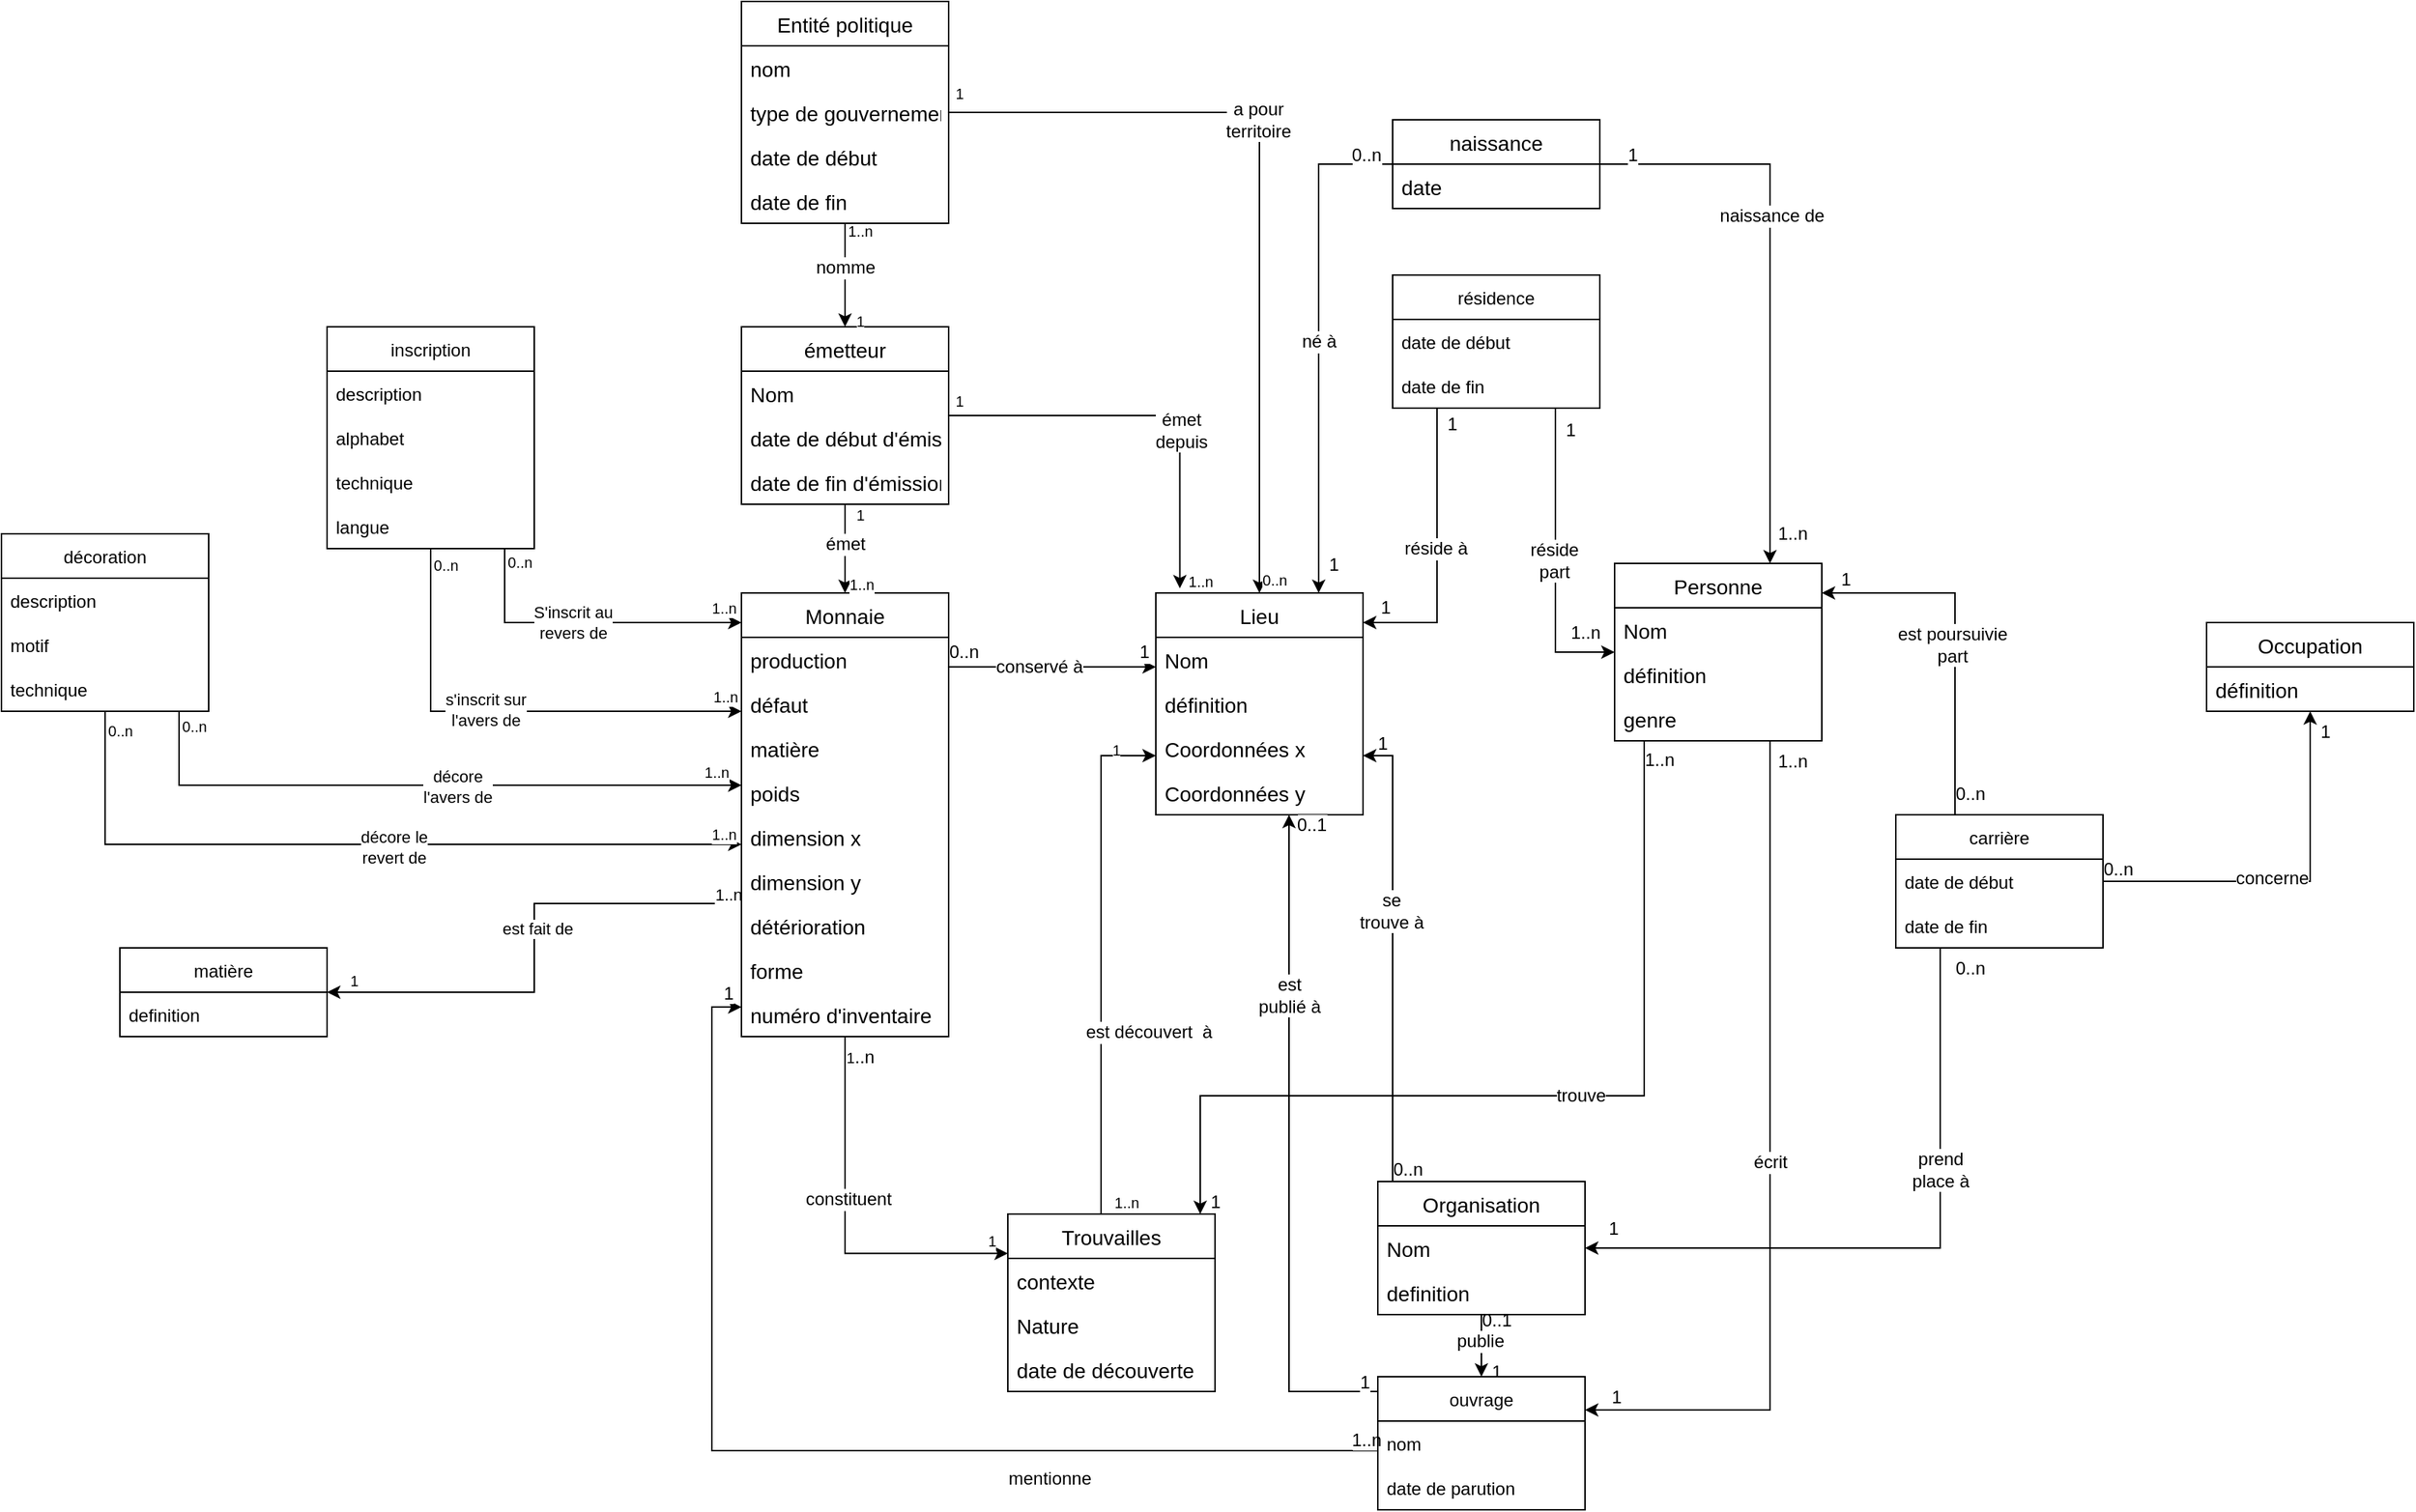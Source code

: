 <mxfile version="20.5.1" type="github">
  <diagram id="CjiaHMaBVddssaq4kyfS" name="Page-1">
    <mxGraphModel dx="2071" dy="664" grid="1" gridSize="10" guides="1" tooltips="1" connect="1" arrows="1" fold="1" page="1" pageScale="1" pageWidth="850" pageHeight="1100" math="0" shadow="0">
      <root>
        <mxCell id="0" />
        <mxCell id="1" parent="0" />
        <mxCell id="xf_oXh0y7SjaSMI43Iii-91" style="edgeStyle=orthogonalEdgeStyle;rounded=0;orthogonalLoop=1;jettySize=auto;html=1;fontSize=10;" parent="1" source="xf_oXh0y7SjaSMI43Iii-6" target="xf_oXh0y7SjaSMI43Iii-10" edge="1">
          <mxGeometry relative="1" as="geometry">
            <Array as="points">
              <mxPoint x="-67" y="550" />
            </Array>
          </mxGeometry>
        </mxCell>
        <mxCell id="xf_oXh0y7SjaSMI43Iii-92" value="1" style="edgeLabel;html=1;align=center;verticalAlign=bottom;resizable=0;points=[];fontSize=10;" parent="xf_oXh0y7SjaSMI43Iii-91" vertex="1" connectable="0">
          <mxGeometry x="0.722" y="-2" relative="1" as="geometry">
            <mxPoint x="8" y="-7" as="offset" />
          </mxGeometry>
        </mxCell>
        <mxCell id="xf_oXh0y7SjaSMI43Iii-93" value="1..n" style="edgeLabel;html=1;align=center;verticalAlign=bottom;resizable=0;points=[];fontSize=10;" parent="xf_oXh0y7SjaSMI43Iii-91" vertex="1" connectable="0">
          <mxGeometry x="-0.785" relative="1" as="geometry">
            <mxPoint x="17" y="38" as="offset" />
          </mxGeometry>
        </mxCell>
        <mxCell id="xf_oXh0y7SjaSMI43Iii-94" value="&lt;font style=&quot;font-size: 12px;&quot;&gt;est découvert&amp;nbsp; à&lt;br&gt;&lt;/font&gt;" style="edgeLabel;html=1;align=center;verticalAlign=middle;resizable=0;points=[];fontSize=10;" parent="xf_oXh0y7SjaSMI43Iii-91" vertex="1" connectable="0">
          <mxGeometry x="-0.291" relative="1" as="geometry">
            <mxPoint x="32" as="offset" />
          </mxGeometry>
        </mxCell>
        <mxCell id="xf_oXh0y7SjaSMI43Iii-6" value="Trouvailles" style="swimlane;fontStyle=0;childLayout=stackLayout;horizontal=1;startSize=30;horizontalStack=0;resizeParent=1;resizeParentMax=0;resizeLast=0;collapsible=1;marginBottom=0;fontSize=14;" parent="1" vertex="1">
          <mxGeometry x="-130" y="860" width="140" height="120" as="geometry">
            <mxRectangle x="200" y="520" width="110" height="30" as="alternateBounds" />
          </mxGeometry>
        </mxCell>
        <mxCell id="xf_oXh0y7SjaSMI43Iii-7" value="contexte" style="text;strokeColor=none;fillColor=none;align=left;verticalAlign=middle;spacingLeft=4;spacingRight=4;overflow=hidden;points=[[0,0.5],[1,0.5]];portConstraint=eastwest;rotatable=0;fontSize=14;" parent="xf_oXh0y7SjaSMI43Iii-6" vertex="1">
          <mxGeometry y="30" width="140" height="30" as="geometry" />
        </mxCell>
        <mxCell id="xf_oXh0y7SjaSMI43Iii-8" value="Nature" style="text;strokeColor=none;fillColor=none;align=left;verticalAlign=middle;spacingLeft=4;spacingRight=4;overflow=hidden;points=[[0,0.5],[1,0.5]];portConstraint=eastwest;rotatable=0;fontSize=14;" parent="xf_oXh0y7SjaSMI43Iii-6" vertex="1">
          <mxGeometry y="60" width="140" height="30" as="geometry" />
        </mxCell>
        <mxCell id="xf_oXh0y7SjaSMI43Iii-178" value="date de découverte" style="text;strokeColor=none;fillColor=none;align=left;verticalAlign=middle;spacingLeft=4;spacingRight=4;overflow=hidden;points=[[0,0.5],[1,0.5]];portConstraint=eastwest;rotatable=0;fontSize=14;" parent="xf_oXh0y7SjaSMI43Iii-6" vertex="1">
          <mxGeometry y="90" width="140" height="30" as="geometry" />
        </mxCell>
        <mxCell id="xf_oXh0y7SjaSMI43Iii-10" value="Lieu" style="swimlane;fontStyle=0;childLayout=stackLayout;horizontal=1;startSize=30;horizontalStack=0;resizeParent=1;resizeParentMax=0;resizeLast=0;collapsible=1;marginBottom=0;fontSize=14;" parent="1" vertex="1">
          <mxGeometry x="-30" y="440" width="140" height="150" as="geometry" />
        </mxCell>
        <mxCell id="xf_oXh0y7SjaSMI43Iii-11" value="Nom" style="text;strokeColor=none;fillColor=none;align=left;verticalAlign=middle;spacingLeft=4;spacingRight=4;overflow=hidden;points=[[0,0.5],[1,0.5]];portConstraint=eastwest;rotatable=0;fontSize=14;" parent="xf_oXh0y7SjaSMI43Iii-10" vertex="1">
          <mxGeometry y="30" width="140" height="30" as="geometry" />
        </mxCell>
        <mxCell id="xf_oXh0y7SjaSMI43Iii-12" value="définition" style="text;strokeColor=none;fillColor=none;align=left;verticalAlign=middle;spacingLeft=4;spacingRight=4;overflow=hidden;points=[[0,0.5],[1,0.5]];portConstraint=eastwest;rotatable=0;fontSize=14;" parent="xf_oXh0y7SjaSMI43Iii-10" vertex="1">
          <mxGeometry y="60" width="140" height="30" as="geometry" />
        </mxCell>
        <mxCell id="xf_oXh0y7SjaSMI43Iii-13" value="Coordonnées x" style="text;strokeColor=none;fillColor=none;align=left;verticalAlign=middle;spacingLeft=4;spacingRight=4;overflow=hidden;points=[[0,0.5],[1,0.5]];portConstraint=eastwest;rotatable=0;fontSize=14;" parent="xf_oXh0y7SjaSMI43Iii-10" vertex="1">
          <mxGeometry y="90" width="140" height="30" as="geometry" />
        </mxCell>
        <mxCell id="xf_oXh0y7SjaSMI43Iii-196" value="Coordonnées y" style="text;strokeColor=none;fillColor=none;align=left;verticalAlign=middle;spacingLeft=4;spacingRight=4;overflow=hidden;points=[[0,0.5],[1,0.5]];portConstraint=eastwest;rotatable=0;fontSize=14;" parent="xf_oXh0y7SjaSMI43Iii-10" vertex="1">
          <mxGeometry y="120" width="140" height="30" as="geometry" />
        </mxCell>
        <mxCell id="xf_oXh0y7SjaSMI43Iii-118" style="edgeStyle=orthogonalEdgeStyle;rounded=0;orthogonalLoop=1;jettySize=auto;html=1;fontSize=10;" parent="1" source="xf_oXh0y7SjaSMI43Iii-15" target="xf_oXh0y7SjaSMI43Iii-6" edge="1">
          <mxGeometry relative="1" as="geometry">
            <Array as="points">
              <mxPoint x="300" y="780" />
              <mxPoint y="780" />
            </Array>
          </mxGeometry>
        </mxCell>
        <mxCell id="xf_oXh0y7SjaSMI43Iii-161" value="trouve" style="edgeLabel;html=1;align=center;verticalAlign=middle;resizable=0;points=[];fontSize=12;" parent="xf_oXh0y7SjaSMI43Iii-118" vertex="1" connectable="0">
          <mxGeometry x="-0.109" y="2" relative="1" as="geometry">
            <mxPoint x="-7" y="-2" as="offset" />
          </mxGeometry>
        </mxCell>
        <mxCell id="xf_oXh0y7SjaSMI43Iii-174" value="1..n" style="edgeLabel;html=1;align=center;verticalAlign=middle;resizable=0;points=[];fontSize=12;" parent="xf_oXh0y7SjaSMI43Iii-118" vertex="1" connectable="0">
          <mxGeometry x="-0.958" relative="1" as="geometry">
            <mxPoint x="10" as="offset" />
          </mxGeometry>
        </mxCell>
        <mxCell id="xf_oXh0y7SjaSMI43Iii-175" value="1" style="edgeLabel;html=1;align=center;verticalAlign=bottom;resizable=0;points=[];fontSize=12;" parent="xf_oXh0y7SjaSMI43Iii-118" vertex="1" connectable="0">
          <mxGeometry x="0.95" y="1" relative="1" as="geometry">
            <mxPoint x="9" y="16" as="offset" />
          </mxGeometry>
        </mxCell>
        <mxCell id="xf_oXh0y7SjaSMI43Iii-145" style="edgeStyle=orthogonalEdgeStyle;rounded=0;orthogonalLoop=1;jettySize=auto;html=1;entryX=1;entryY=0.25;entryDx=0;entryDy=0;fontSize=12;exitX=0.75;exitY=1;exitDx=0;exitDy=0;" parent="1" source="xf_oXh0y7SjaSMI43Iii-15" target="xf_oXh0y7SjaSMI43Iii-140" edge="1">
          <mxGeometry relative="1" as="geometry">
            <mxPoint x="310" y="560" as="sourcePoint" />
          </mxGeometry>
        </mxCell>
        <mxCell id="xf_oXh0y7SjaSMI43Iii-148" value="écrit" style="edgeLabel;html=1;align=center;verticalAlign=middle;resizable=0;points=[];fontSize=12;" parent="xf_oXh0y7SjaSMI43Iii-145" vertex="1" connectable="0">
          <mxGeometry x="-0.013" relative="1" as="geometry">
            <mxPoint as="offset" />
          </mxGeometry>
        </mxCell>
        <mxCell id="xf_oXh0y7SjaSMI43Iii-176" value="1..n" style="edgeLabel;html=1;align=center;verticalAlign=middle;resizable=0;points=[];fontSize=12;" parent="xf_oXh0y7SjaSMI43Iii-145" vertex="1" connectable="0">
          <mxGeometry x="-0.952" y="2" relative="1" as="geometry">
            <mxPoint x="13" as="offset" />
          </mxGeometry>
        </mxCell>
        <mxCell id="xf_oXh0y7SjaSMI43Iii-177" value="1" style="edgeLabel;html=1;align=center;verticalAlign=bottom;resizable=0;points=[];fontSize=12;" parent="xf_oXh0y7SjaSMI43Iii-145" vertex="1" connectable="0">
          <mxGeometry x="0.93" relative="1" as="geometry">
            <mxPoint x="1" as="offset" />
          </mxGeometry>
        </mxCell>
        <mxCell id="xf_oXh0y7SjaSMI43Iii-15" value="Personne" style="swimlane;fontStyle=0;childLayout=stackLayout;horizontal=1;startSize=30;horizontalStack=0;resizeParent=1;resizeParentMax=0;resizeLast=0;collapsible=1;marginBottom=0;fontSize=14;" parent="1" vertex="1">
          <mxGeometry x="280" y="420" width="140" height="120" as="geometry">
            <mxRectangle x="630" y="220" width="100" height="30" as="alternateBounds" />
          </mxGeometry>
        </mxCell>
        <mxCell id="xf_oXh0y7SjaSMI43Iii-16" value="Nom" style="text;strokeColor=none;fillColor=none;align=left;verticalAlign=middle;spacingLeft=4;spacingRight=4;overflow=hidden;points=[[0,0.5],[1,0.5]];portConstraint=eastwest;rotatable=0;fontSize=14;" parent="xf_oXh0y7SjaSMI43Iii-15" vertex="1">
          <mxGeometry y="30" width="140" height="30" as="geometry" />
        </mxCell>
        <mxCell id="xf_oXh0y7SjaSMI43Iii-47" value="définition" style="text;strokeColor=none;fillColor=none;align=left;verticalAlign=middle;spacingLeft=4;spacingRight=4;overflow=hidden;points=[[0,0.5],[1,0.5]];portConstraint=eastwest;rotatable=0;fontSize=14;" parent="xf_oXh0y7SjaSMI43Iii-15" vertex="1">
          <mxGeometry y="60" width="140" height="30" as="geometry" />
        </mxCell>
        <mxCell id="xf_oXh0y7SjaSMI43Iii-46" value="genre" style="text;strokeColor=none;fillColor=none;align=left;verticalAlign=middle;spacingLeft=4;spacingRight=4;overflow=hidden;points=[[0,0.5],[1,0.5]];portConstraint=eastwest;rotatable=0;fontSize=14;" parent="xf_oXh0y7SjaSMI43Iii-15" vertex="1">
          <mxGeometry y="90" width="140" height="30" as="geometry" />
        </mxCell>
        <mxCell id="xf_oXh0y7SjaSMI43Iii-19" value="Occupation" style="swimlane;fontStyle=0;childLayout=stackLayout;horizontal=1;startSize=30;horizontalStack=0;resizeParent=1;resizeParentMax=0;resizeLast=0;collapsible=1;marginBottom=0;fontSize=14;" parent="1" vertex="1">
          <mxGeometry x="680" y="460" width="140" height="60" as="geometry" />
        </mxCell>
        <mxCell id="xf_oXh0y7SjaSMI43Iii-21" value="définition" style="text;strokeColor=none;fillColor=none;align=left;verticalAlign=middle;spacingLeft=4;spacingRight=4;overflow=hidden;points=[[0,0.5],[1,0.5]];portConstraint=eastwest;rotatable=0;fontSize=14;" parent="xf_oXh0y7SjaSMI43Iii-19" vertex="1">
          <mxGeometry y="30" width="140" height="30" as="geometry" />
        </mxCell>
        <mxCell id="xf_oXh0y7SjaSMI43Iii-102" style="edgeStyle=orthogonalEdgeStyle;rounded=0;orthogonalLoop=1;jettySize=auto;html=1;fontSize=12;exitX=0.5;exitY=1;exitDx=0;exitDy=0;entryX=0;entryY=0.222;entryDx=0;entryDy=0;entryPerimeter=0;" parent="1" source="xf_oXh0y7SjaSMI43Iii-24" target="xf_oXh0y7SjaSMI43Iii-6" edge="1">
          <mxGeometry relative="1" as="geometry">
            <mxPoint x="-160" y="780" as="targetPoint" />
            <Array as="points">
              <mxPoint x="-240" y="887" />
            </Array>
          </mxGeometry>
        </mxCell>
        <mxCell id="xf_oXh0y7SjaSMI43Iii-104" value="constituent" style="edgeLabel;html=1;align=center;verticalAlign=middle;resizable=0;points=[];fontSize=12;" parent="xf_oXh0y7SjaSMI43Iii-102" vertex="1" connectable="0">
          <mxGeometry x="-0.128" y="2" relative="1" as="geometry">
            <mxPoint y="-2" as="offset" />
          </mxGeometry>
        </mxCell>
        <mxCell id="xf_oXh0y7SjaSMI43Iii-105" value="&lt;font style=&quot;font-size: 10px;&quot;&gt;1&lt;/font&gt;..n" style="edgeLabel;html=1;align=center;verticalAlign=bottom;resizable=0;points=[];fontSize=12;" parent="xf_oXh0y7SjaSMI43Iii-102" vertex="1" connectable="0">
          <mxGeometry x="-0.923" relative="1" as="geometry">
            <mxPoint x="10" y="12" as="offset" />
          </mxGeometry>
        </mxCell>
        <mxCell id="xf_oXh0y7SjaSMI43Iii-106" value="1" style="edgeLabel;html=1;align=center;verticalAlign=bottom;resizable=0;points=[];fontSize=10;" parent="xf_oXh0y7SjaSMI43Iii-102" vertex="1" connectable="0">
          <mxGeometry x="0.933" y="-1" relative="1" as="geometry">
            <mxPoint x="-3" y="-1" as="offset" />
          </mxGeometry>
        </mxCell>
        <mxCell id="xf_oXh0y7SjaSMI43Iii-209" style="edgeStyle=orthogonalEdgeStyle;rounded=0;orthogonalLoop=1;jettySize=auto;html=1;fontSize=12;" parent="1" source="xf_oXh0y7SjaSMI43Iii-24" target="xf_oXh0y7SjaSMI43Iii-10" edge="1">
          <mxGeometry relative="1" as="geometry">
            <Array as="points">
              <mxPoint x="-80" y="490" />
              <mxPoint x="-80" y="490" />
            </Array>
          </mxGeometry>
        </mxCell>
        <mxCell id="xf_oXh0y7SjaSMI43Iii-210" value="conservé à" style="edgeLabel;html=1;align=center;verticalAlign=middle;resizable=0;points=[];fontSize=12;" parent="xf_oXh0y7SjaSMI43Iii-209" vertex="1" connectable="0">
          <mxGeometry x="-0.132" relative="1" as="geometry">
            <mxPoint as="offset" />
          </mxGeometry>
        </mxCell>
        <mxCell id="xf_oXh0y7SjaSMI43Iii-211" value="1" style="edgeLabel;html=1;align=center;verticalAlign=middle;resizable=0;points=[];fontSize=12;" parent="xf_oXh0y7SjaSMI43Iii-209" vertex="1" connectable="0">
          <mxGeometry x="0.875" y="-1" relative="1" as="geometry">
            <mxPoint y="-11" as="offset" />
          </mxGeometry>
        </mxCell>
        <mxCell id="xf_oXh0y7SjaSMI43Iii-212" value="0..n" style="edgeLabel;html=1;align=center;verticalAlign=middle;resizable=0;points=[];fontSize=12;" parent="xf_oXh0y7SjaSMI43Iii-209" vertex="1" connectable="0">
          <mxGeometry x="-0.867" relative="1" as="geometry">
            <mxPoint y="-10" as="offset" />
          </mxGeometry>
        </mxCell>
        <mxCell id="Y3tN7qE7F898n1K75LGT-27" style="edgeStyle=orthogonalEdgeStyle;rounded=0;orthogonalLoop=1;jettySize=auto;html=1;" parent="1" source="xf_oXh0y7SjaSMI43Iii-24" target="Y3tN7qE7F898n1K75LGT-19" edge="1">
          <mxGeometry relative="1" as="geometry">
            <Array as="points">
              <mxPoint x="-450" y="650" />
              <mxPoint x="-450" y="710" />
            </Array>
          </mxGeometry>
        </mxCell>
        <mxCell id="Y3tN7qE7F898n1K75LGT-28" value="est fait de" style="edgeLabel;html=1;align=center;verticalAlign=middle;resizable=0;points=[];" parent="Y3tN7qE7F898n1K75LGT-27" vertex="1" connectable="0">
          <mxGeometry x="-0.076" y="2" relative="1" as="geometry">
            <mxPoint as="offset" />
          </mxGeometry>
        </mxCell>
        <mxCell id="Y3tN7qE7F898n1K75LGT-29" value="1..n" style="edgeLabel;html=1;align=center;verticalAlign=bottom;resizable=0;points=[];" parent="Y3tN7qE7F898n1K75LGT-27" vertex="1" connectable="0">
          <mxGeometry x="-0.944" y="2" relative="1" as="geometry">
            <mxPoint as="offset" />
          </mxGeometry>
        </mxCell>
        <mxCell id="Y3tN7qE7F898n1K75LGT-30" value="1" style="edgeLabel;html=1;align=center;verticalAlign=bottom;resizable=0;points=[];fontSize=10;" parent="Y3tN7qE7F898n1K75LGT-27" vertex="1" connectable="0">
          <mxGeometry x="0.894" relative="1" as="geometry">
            <mxPoint as="offset" />
          </mxGeometry>
        </mxCell>
        <mxCell id="xf_oXh0y7SjaSMI43Iii-24" value="Monnaie" style="swimlane;fontStyle=0;childLayout=stackLayout;horizontal=1;startSize=30;horizontalStack=0;resizeParent=1;resizeParentMax=0;resizeLast=0;collapsible=1;marginBottom=0;fontSize=14;" parent="1" vertex="1">
          <mxGeometry x="-310" y="440" width="140" height="300" as="geometry">
            <mxRectangle x="40" y="240" width="100" height="30" as="alternateBounds" />
          </mxGeometry>
        </mxCell>
        <mxCell id="xf_oXh0y7SjaSMI43Iii-40" value="production" style="text;strokeColor=none;fillColor=none;align=left;verticalAlign=middle;spacingLeft=4;spacingRight=4;overflow=hidden;points=[[0,0.5],[1,0.5]];portConstraint=eastwest;rotatable=0;fontSize=14;" parent="xf_oXh0y7SjaSMI43Iii-24" vertex="1">
          <mxGeometry y="30" width="140" height="30" as="geometry" />
        </mxCell>
        <mxCell id="xf_oXh0y7SjaSMI43Iii-41" value="défaut" style="text;strokeColor=none;fillColor=none;align=left;verticalAlign=middle;spacingLeft=4;spacingRight=4;overflow=hidden;points=[[0,0.5],[1,0.5]];portConstraint=eastwest;rotatable=0;fontSize=14;" parent="xf_oXh0y7SjaSMI43Iii-24" vertex="1">
          <mxGeometry y="60" width="140" height="30" as="geometry" />
        </mxCell>
        <mxCell id="xf_oXh0y7SjaSMI43Iii-227" value="matière" style="text;strokeColor=none;fillColor=none;align=left;verticalAlign=middle;spacingLeft=4;spacingRight=4;overflow=hidden;points=[[0,0.5],[1,0.5]];portConstraint=eastwest;rotatable=0;fontSize=14;" parent="xf_oXh0y7SjaSMI43Iii-24" vertex="1">
          <mxGeometry y="90" width="140" height="30" as="geometry" />
        </mxCell>
        <mxCell id="xf_oXh0y7SjaSMI43Iii-228" value="poids" style="text;strokeColor=none;fillColor=none;align=left;verticalAlign=middle;spacingLeft=4;spacingRight=4;overflow=hidden;points=[[0,0.5],[1,0.5]];portConstraint=eastwest;rotatable=0;fontSize=14;" parent="xf_oXh0y7SjaSMI43Iii-24" vertex="1">
          <mxGeometry y="120" width="140" height="30" as="geometry" />
        </mxCell>
        <mxCell id="xf_oXh0y7SjaSMI43Iii-229" value="dimension x" style="text;strokeColor=none;fillColor=none;align=left;verticalAlign=middle;spacingLeft=4;spacingRight=4;overflow=hidden;points=[[0,0.5],[1,0.5]];portConstraint=eastwest;rotatable=0;fontSize=14;" parent="xf_oXh0y7SjaSMI43Iii-24" vertex="1">
          <mxGeometry y="150" width="140" height="30" as="geometry" />
        </mxCell>
        <mxCell id="xf_oXh0y7SjaSMI43Iii-230" value="dimension y" style="text;strokeColor=none;fillColor=none;align=left;verticalAlign=middle;spacingLeft=4;spacingRight=4;overflow=hidden;points=[[0,0.5],[1,0.5]];portConstraint=eastwest;rotatable=0;fontSize=14;" parent="xf_oXh0y7SjaSMI43Iii-24" vertex="1">
          <mxGeometry y="180" width="140" height="30" as="geometry" />
        </mxCell>
        <mxCell id="xf_oXh0y7SjaSMI43Iii-231" value="détérioration" style="text;strokeColor=none;fillColor=none;align=left;verticalAlign=middle;spacingLeft=4;spacingRight=4;overflow=hidden;points=[[0,0.5],[1,0.5]];portConstraint=eastwest;rotatable=0;fontSize=14;" parent="xf_oXh0y7SjaSMI43Iii-24" vertex="1">
          <mxGeometry y="210" width="140" height="30" as="geometry" />
        </mxCell>
        <mxCell id="xf_oXh0y7SjaSMI43Iii-232" value="forme" style="text;strokeColor=none;fillColor=none;align=left;verticalAlign=middle;spacingLeft=4;spacingRight=4;overflow=hidden;points=[[0,0.5],[1,0.5]];portConstraint=eastwest;rotatable=0;fontSize=14;" parent="xf_oXh0y7SjaSMI43Iii-24" vertex="1">
          <mxGeometry y="240" width="140" height="30" as="geometry" />
        </mxCell>
        <mxCell id="Y3tN7qE7F898n1K75LGT-18" value="numéro d&#39;inventaire" style="text;strokeColor=none;fillColor=none;align=left;verticalAlign=middle;spacingLeft=4;spacingRight=4;overflow=hidden;points=[[0,0.5],[1,0.5]];portConstraint=eastwest;rotatable=0;fontSize=14;" parent="xf_oXh0y7SjaSMI43Iii-24" vertex="1">
          <mxGeometry y="270" width="140" height="30" as="geometry" />
        </mxCell>
        <mxCell id="xf_oXh0y7SjaSMI43Iii-60" style="edgeStyle=orthogonalEdgeStyle;rounded=0;orthogonalLoop=1;jettySize=auto;html=1;entryX=0.5;entryY=0;entryDx=0;entryDy=0;fontSize=10;" parent="1" source="xf_oXh0y7SjaSMI43Iii-42" target="xf_oXh0y7SjaSMI43Iii-24" edge="1">
          <mxGeometry relative="1" as="geometry" />
        </mxCell>
        <mxCell id="xf_oXh0y7SjaSMI43Iii-61" value="1" style="edgeLabel;html=1;align=center;verticalAlign=middle;resizable=0;points=[];fontSize=10;labelBackgroundColor=none;" parent="xf_oXh0y7SjaSMI43Iii-60" vertex="1" connectable="0">
          <mxGeometry x="-0.893" relative="1" as="geometry">
            <mxPoint x="10" y="4" as="offset" />
          </mxGeometry>
        </mxCell>
        <mxCell id="xf_oXh0y7SjaSMI43Iii-62" value="1..n" style="edgeLabel;html=1;align=center;verticalAlign=middle;resizable=0;points=[];fontSize=10;labelBackgroundColor=default;" parent="xf_oXh0y7SjaSMI43Iii-60" vertex="1" connectable="0">
          <mxGeometry x="0.883" relative="1" as="geometry">
            <mxPoint x="11" y="-3" as="offset" />
          </mxGeometry>
        </mxCell>
        <mxCell id="xf_oXh0y7SjaSMI43Iii-63" value="émet" style="edgeLabel;html=1;align=center;verticalAlign=middle;resizable=0;points=[];fontSize=12;" parent="xf_oXh0y7SjaSMI43Iii-60" vertex="1" connectable="0">
          <mxGeometry x="-0.114" relative="1" as="geometry">
            <mxPoint as="offset" />
          </mxGeometry>
        </mxCell>
        <mxCell id="xf_oXh0y7SjaSMI43Iii-78" style="edgeStyle=orthogonalEdgeStyle;rounded=0;orthogonalLoop=1;jettySize=auto;html=1;fontSize=10;entryX=0.116;entryY=-0.021;entryDx=0;entryDy=0;entryPerimeter=0;" parent="1" source="xf_oXh0y7SjaSMI43Iii-42" target="xf_oXh0y7SjaSMI43Iii-10" edge="1">
          <mxGeometry relative="1" as="geometry" />
        </mxCell>
        <mxCell id="xf_oXh0y7SjaSMI43Iii-79" value="1" style="edgeLabel;html=1;align=center;verticalAlign=bottom;resizable=0;points=[];fontSize=10;" parent="xf_oXh0y7SjaSMI43Iii-78" vertex="1" connectable="0">
          <mxGeometry x="-0.948" y="2" relative="1" as="geometry">
            <mxPoint as="offset" />
          </mxGeometry>
        </mxCell>
        <mxCell id="xf_oXh0y7SjaSMI43Iii-80" value="1..n" style="edgeLabel;html=1;align=center;verticalAlign=middle;resizable=0;points=[];fontSize=10;" parent="xf_oXh0y7SjaSMI43Iii-78" vertex="1" connectable="0">
          <mxGeometry x="0.917" y="1" relative="1" as="geometry">
            <mxPoint x="13" y="6" as="offset" />
          </mxGeometry>
        </mxCell>
        <mxCell id="xf_oXh0y7SjaSMI43Iii-81" value="&lt;div style=&quot;font-size: 12px;&quot;&gt;&lt;font style=&quot;font-size: 12px;&quot;&gt;&lt;font style=&quot;font-size: 12px;&quot;&gt;émet&lt;/font&gt;&lt;/font&gt;&lt;/div&gt;&lt;div style=&quot;font-size: 12px;&quot;&gt;&lt;font style=&quot;font-size: 12px;&quot;&gt;&lt;font style=&quot;font-size: 12px;&quot;&gt;depuis&lt;/font&gt;&lt;/font&gt;&lt;/div&gt;" style="edgeLabel;html=1;align=center;verticalAlign=middle;resizable=0;points=[];fontSize=12;" parent="xf_oXh0y7SjaSMI43Iii-78" vertex="1" connectable="0">
          <mxGeometry x="0.111" y="-1" relative="1" as="geometry">
            <mxPoint x="5" y="9" as="offset" />
          </mxGeometry>
        </mxCell>
        <mxCell id="xf_oXh0y7SjaSMI43Iii-42" value="émetteur" style="swimlane;fontStyle=0;childLayout=stackLayout;horizontal=1;startSize=30;horizontalStack=0;resizeParent=1;resizeParentMax=0;resizeLast=0;collapsible=1;marginBottom=0;fontSize=14;html=0;" parent="1" vertex="1">
          <mxGeometry x="-310" y="260" width="140" height="120" as="geometry" />
        </mxCell>
        <mxCell id="xf_oXh0y7SjaSMI43Iii-43" value="Nom" style="text;strokeColor=none;fillColor=none;align=left;verticalAlign=middle;spacingLeft=4;spacingRight=4;overflow=hidden;points=[[0,0.5],[1,0.5]];portConstraint=eastwest;rotatable=0;fontSize=14;html=0;" parent="xf_oXh0y7SjaSMI43Iii-42" vertex="1">
          <mxGeometry y="30" width="140" height="30" as="geometry" />
        </mxCell>
        <mxCell id="xf_oXh0y7SjaSMI43Iii-52" value="date de début d&#39;émission" style="text;strokeColor=none;fillColor=none;align=left;verticalAlign=middle;spacingLeft=4;spacingRight=4;overflow=hidden;points=[[0,0.5],[1,0.5]];portConstraint=eastwest;rotatable=0;fontSize=14;html=0;" parent="xf_oXh0y7SjaSMI43Iii-42" vertex="1">
          <mxGeometry y="60" width="140" height="30" as="geometry" />
        </mxCell>
        <mxCell id="xf_oXh0y7SjaSMI43Iii-225" value="date de fin d&#39;émission" style="text;strokeColor=none;fillColor=none;align=left;verticalAlign=middle;spacingLeft=4;spacingRight=4;overflow=hidden;points=[[0,0.5],[1,0.5]];portConstraint=eastwest;rotatable=0;fontSize=14;html=0;" parent="xf_oXh0y7SjaSMI43Iii-42" vertex="1">
          <mxGeometry y="90" width="140" height="30" as="geometry" />
        </mxCell>
        <mxCell id="xf_oXh0y7SjaSMI43Iii-82" style="edgeStyle=orthogonalEdgeStyle;rounded=0;orthogonalLoop=1;jettySize=auto;html=1;entryX=0.5;entryY=0;entryDx=0;entryDy=0;fontSize=12;" parent="1" source="xf_oXh0y7SjaSMI43Iii-48" target="xf_oXh0y7SjaSMI43Iii-42" edge="1">
          <mxGeometry relative="1" as="geometry" />
        </mxCell>
        <mxCell id="xf_oXh0y7SjaSMI43Iii-83" value="nomme " style="edgeLabel;html=1;align=center;verticalAlign=middle;resizable=0;points=[];fontSize=12;" parent="xf_oXh0y7SjaSMI43Iii-82" vertex="1" connectable="0">
          <mxGeometry x="-0.154" relative="1" as="geometry">
            <mxPoint as="offset" />
          </mxGeometry>
        </mxCell>
        <mxCell id="xf_oXh0y7SjaSMI43Iii-84" value="1..n" style="edgeLabel;html=1;align=center;verticalAlign=middle;resizable=0;points=[];fontSize=10;" parent="xf_oXh0y7SjaSMI43Iii-82" vertex="1" connectable="0">
          <mxGeometry x="-0.87" y="-1" relative="1" as="geometry">
            <mxPoint x="11" as="offset" />
          </mxGeometry>
        </mxCell>
        <mxCell id="xf_oXh0y7SjaSMI43Iii-85" value="1" style="edgeLabel;html=1;align=center;verticalAlign=middle;resizable=0;points=[];fontSize=10;" parent="xf_oXh0y7SjaSMI43Iii-82" vertex="1" connectable="0">
          <mxGeometry x="0.76" y="1" relative="1" as="geometry">
            <mxPoint x="9" y="4" as="offset" />
          </mxGeometry>
        </mxCell>
        <mxCell id="xf_oXh0y7SjaSMI43Iii-86" style="edgeStyle=orthogonalEdgeStyle;rounded=0;orthogonalLoop=1;jettySize=auto;html=1;entryX=0.5;entryY=0;entryDx=0;entryDy=0;fontSize=10;" parent="1" source="xf_oXh0y7SjaSMI43Iii-48" target="xf_oXh0y7SjaSMI43Iii-10" edge="1">
          <mxGeometry relative="1" as="geometry" />
        </mxCell>
        <mxCell id="xf_oXh0y7SjaSMI43Iii-88" value="1" style="edgeLabel;html=1;align=center;verticalAlign=bottom;resizable=0;points=[];fontSize=10;" parent="xf_oXh0y7SjaSMI43Iii-86" vertex="1" connectable="0">
          <mxGeometry x="-0.973" y="-1" relative="1" as="geometry">
            <mxPoint y="-6" as="offset" />
          </mxGeometry>
        </mxCell>
        <mxCell id="xf_oXh0y7SjaSMI43Iii-89" value="0..n" style="edgeLabel;html=1;align=center;verticalAlign=middle;resizable=0;points=[];fontSize=10;" parent="xf_oXh0y7SjaSMI43Iii-86" vertex="1" connectable="0">
          <mxGeometry x="0.956" relative="1" as="geometry">
            <mxPoint x="10" y="3" as="offset" />
          </mxGeometry>
        </mxCell>
        <mxCell id="xf_oXh0y7SjaSMI43Iii-90" value="&lt;div style=&quot;font-size: 12px;&quot;&gt;&lt;font style=&quot;font-size: 12px;&quot;&gt;a pour&lt;/font&gt;&lt;/div&gt;&lt;div style=&quot;font-size: 12px;&quot;&gt;&lt;font style=&quot;font-size: 12px;&quot;&gt;territoire&lt;/font&gt;&lt;/div&gt;" style="edgeLabel;html=1;align=center;verticalAlign=middle;resizable=0;points=[];fontSize=10;" parent="xf_oXh0y7SjaSMI43Iii-86" vertex="1" connectable="0">
          <mxGeometry x="-0.199" y="-1" relative="1" as="geometry">
            <mxPoint as="offset" />
          </mxGeometry>
        </mxCell>
        <mxCell id="xf_oXh0y7SjaSMI43Iii-48" value="Entité politique" style="swimlane;fontStyle=0;childLayout=stackLayout;horizontal=1;startSize=30;horizontalStack=0;resizeParent=1;resizeParentMax=0;resizeLast=0;collapsible=1;marginBottom=0;fontSize=14;html=0;" parent="1" vertex="1">
          <mxGeometry x="-310" y="40" width="140" height="150" as="geometry" />
        </mxCell>
        <mxCell id="xf_oXh0y7SjaSMI43Iii-49" value="nom" style="text;strokeColor=none;fillColor=none;align=left;verticalAlign=middle;spacingLeft=4;spacingRight=4;overflow=hidden;points=[[0,0.5],[1,0.5]];portConstraint=eastwest;rotatable=0;fontSize=14;html=0;" parent="xf_oXh0y7SjaSMI43Iii-48" vertex="1">
          <mxGeometry y="30" width="140" height="30" as="geometry" />
        </mxCell>
        <mxCell id="xf_oXh0y7SjaSMI43Iii-50" value="type de gouvernement" style="text;strokeColor=none;fillColor=none;align=left;verticalAlign=middle;spacingLeft=4;spacingRight=4;overflow=hidden;points=[[0,0.5],[1,0.5]];portConstraint=eastwest;rotatable=0;fontSize=14;html=0;" parent="xf_oXh0y7SjaSMI43Iii-48" vertex="1">
          <mxGeometry y="60" width="140" height="30" as="geometry" />
        </mxCell>
        <mxCell id="xf_oXh0y7SjaSMI43Iii-51" value="date de début" style="text;strokeColor=none;fillColor=none;align=left;verticalAlign=middle;spacingLeft=4;spacingRight=4;overflow=hidden;points=[[0,0.5],[1,0.5]];portConstraint=eastwest;rotatable=0;fontSize=14;html=0;" parent="xf_oXh0y7SjaSMI43Iii-48" vertex="1">
          <mxGeometry y="90" width="140" height="30" as="geometry" />
        </mxCell>
        <mxCell id="xf_oXh0y7SjaSMI43Iii-224" value="date de fin" style="text;strokeColor=none;fillColor=none;align=left;verticalAlign=middle;spacingLeft=4;spacingRight=4;overflow=hidden;points=[[0,0.5],[1,0.5]];portConstraint=eastwest;rotatable=0;fontSize=14;html=0;" parent="xf_oXh0y7SjaSMI43Iii-48" vertex="1">
          <mxGeometry y="120" width="140" height="30" as="geometry" />
        </mxCell>
        <mxCell id="xf_oXh0y7SjaSMI43Iii-119" style="edgeStyle=orthogonalEdgeStyle;rounded=0;orthogonalLoop=1;jettySize=auto;html=1;fontSize=14;" parent="1" source="xf_oXh0y7SjaSMI43Iii-107" target="xf_oXh0y7SjaSMI43Iii-10" edge="1">
          <mxGeometry relative="1" as="geometry">
            <mxPoint x="90" y="570" as="targetPoint" />
            <Array as="points">
              <mxPoint x="130" y="550" />
            </Array>
          </mxGeometry>
        </mxCell>
        <mxCell id="xf_oXh0y7SjaSMI43Iii-158" value="&lt;div&gt;se &lt;br&gt;&lt;/div&gt;&lt;div&gt;trouve à&lt;br&gt;&lt;/div&gt;" style="edgeLabel;html=1;align=center;verticalAlign=middle;resizable=0;points=[];fontSize=12;" parent="xf_oXh0y7SjaSMI43Iii-119" vertex="1" connectable="0">
          <mxGeometry x="0.189" y="1" relative="1" as="geometry">
            <mxPoint as="offset" />
          </mxGeometry>
        </mxCell>
        <mxCell id="xf_oXh0y7SjaSMI43Iii-168" value="0..n" style="edgeLabel;html=1;align=center;verticalAlign=middle;resizable=0;points=[];fontSize=12;" parent="xf_oXh0y7SjaSMI43Iii-119" vertex="1" connectable="0">
          <mxGeometry x="-0.903" y="-2" relative="1" as="geometry">
            <mxPoint x="8" y="7" as="offset" />
          </mxGeometry>
        </mxCell>
        <mxCell id="xf_oXh0y7SjaSMI43Iii-169" value="1" style="edgeLabel;html=1;align=center;verticalAlign=bottom;resizable=0;points=[];fontSize=12;" parent="xf_oXh0y7SjaSMI43Iii-119" vertex="1" connectable="0">
          <mxGeometry x="0.92" relative="1" as="geometry">
            <mxPoint as="offset" />
          </mxGeometry>
        </mxCell>
        <mxCell id="xf_oXh0y7SjaSMI43Iii-144" style="edgeStyle=orthogonalEdgeStyle;rounded=0;orthogonalLoop=1;jettySize=auto;html=1;entryX=0.5;entryY=0;entryDx=0;entryDy=0;fontSize=12;" parent="1" source="xf_oXh0y7SjaSMI43Iii-107" target="xf_oXh0y7SjaSMI43Iii-140" edge="1">
          <mxGeometry relative="1" as="geometry" />
        </mxCell>
        <mxCell id="xf_oXh0y7SjaSMI43Iii-147" value="publie" style="edgeLabel;html=1;align=center;verticalAlign=middle;resizable=0;points=[];fontSize=12;" parent="xf_oXh0y7SjaSMI43Iii-144" vertex="1" connectable="0">
          <mxGeometry x="-0.173" y="-1" relative="1" as="geometry">
            <mxPoint as="offset" />
          </mxGeometry>
        </mxCell>
        <mxCell id="xf_oXh0y7SjaSMI43Iii-165" value="0..1" style="edgeLabel;html=1;align=center;verticalAlign=middle;resizable=0;points=[];fontSize=12;" parent="xf_oXh0y7SjaSMI43Iii-144" vertex="1" connectable="0">
          <mxGeometry x="-0.811" relative="1" as="geometry">
            <mxPoint x="10" as="offset" />
          </mxGeometry>
        </mxCell>
        <mxCell id="xf_oXh0y7SjaSMI43Iii-166" value="1" style="edgeLabel;html=1;align=center;verticalAlign=middle;resizable=0;points=[];fontSize=12;" parent="xf_oXh0y7SjaSMI43Iii-144" vertex="1" connectable="0">
          <mxGeometry x="0.846" relative="1" as="geometry">
            <mxPoint x="10" as="offset" />
          </mxGeometry>
        </mxCell>
        <mxCell id="xf_oXh0y7SjaSMI43Iii-107" value="Organisation" style="swimlane;fontStyle=0;childLayout=stackLayout;horizontal=1;startSize=30;horizontalStack=0;resizeParent=1;resizeParentMax=0;resizeLast=0;collapsible=1;marginBottom=0;labelBackgroundColor=default;fontSize=14;html=0;" parent="1" vertex="1">
          <mxGeometry x="120" y="838" width="140" height="90" as="geometry" />
        </mxCell>
        <mxCell id="xf_oXh0y7SjaSMI43Iii-108" value="Nom" style="text;strokeColor=none;fillColor=none;align=left;verticalAlign=middle;spacingLeft=4;spacingRight=4;overflow=hidden;points=[[0,0.5],[1,0.5]];portConstraint=eastwest;rotatable=0;labelBackgroundColor=default;fontSize=14;html=0;" parent="xf_oXh0y7SjaSMI43Iii-107" vertex="1">
          <mxGeometry y="30" width="140" height="30" as="geometry" />
        </mxCell>
        <mxCell id="xf_oXh0y7SjaSMI43Iii-109" value="definition" style="text;strokeColor=none;fillColor=none;align=left;verticalAlign=middle;spacingLeft=4;spacingRight=4;overflow=hidden;points=[[0,0.5],[1,0.5]];portConstraint=eastwest;rotatable=0;labelBackgroundColor=default;fontSize=14;html=0;" parent="xf_oXh0y7SjaSMI43Iii-107" vertex="1">
          <mxGeometry y="60" width="140" height="30" as="geometry" />
        </mxCell>
        <mxCell id="xf_oXh0y7SjaSMI43Iii-130" style="edgeStyle=orthogonalEdgeStyle;rounded=0;orthogonalLoop=1;jettySize=auto;html=1;entryX=0.75;entryY=0;entryDx=0;entryDy=0;fontSize=14;" parent="1" source="xf_oXh0y7SjaSMI43Iii-123" target="xf_oXh0y7SjaSMI43Iii-15" edge="1">
          <mxGeometry relative="1" as="geometry" />
        </mxCell>
        <mxCell id="xf_oXh0y7SjaSMI43Iii-150" value="naissance de" style="edgeLabel;html=1;align=center;verticalAlign=middle;resizable=0;points=[];fontSize=12;" parent="xf_oXh0y7SjaSMI43Iii-130" vertex="1" connectable="0">
          <mxGeometry x="-0.22" y="1" relative="1" as="geometry">
            <mxPoint as="offset" />
          </mxGeometry>
        </mxCell>
        <mxCell id="xf_oXh0y7SjaSMI43Iii-155" value="1" style="edgeLabel;html=1;align=center;verticalAlign=bottom;resizable=0;points=[];fontSize=12;" parent="xf_oXh0y7SjaSMI43Iii-130" vertex="1" connectable="0">
          <mxGeometry x="-0.888" y="-2" relative="1" as="geometry">
            <mxPoint as="offset" />
          </mxGeometry>
        </mxCell>
        <mxCell id="xf_oXh0y7SjaSMI43Iii-156" value="1..n" style="edgeLabel;html=1;align=center;verticalAlign=middle;resizable=0;points=[];fontSize=12;" parent="xf_oXh0y7SjaSMI43Iii-130" vertex="1" connectable="0">
          <mxGeometry x="0.896" y="1" relative="1" as="geometry">
            <mxPoint x="14" as="offset" />
          </mxGeometry>
        </mxCell>
        <mxCell id="xf_oXh0y7SjaSMI43Iii-132" style="edgeStyle=orthogonalEdgeStyle;rounded=0;orthogonalLoop=1;jettySize=auto;html=1;entryX=0.786;entryY=0;entryDx=0;entryDy=0;entryPerimeter=0;fontSize=14;" parent="1" source="xf_oXh0y7SjaSMI43Iii-123" target="xf_oXh0y7SjaSMI43Iii-10" edge="1">
          <mxGeometry relative="1" as="geometry" />
        </mxCell>
        <mxCell id="xf_oXh0y7SjaSMI43Iii-151" value="né à" style="edgeLabel;html=1;align=center;verticalAlign=middle;resizable=0;points=[];fontSize=12;" parent="xf_oXh0y7SjaSMI43Iii-132" vertex="1" connectable="0">
          <mxGeometry x="-0.001" relative="1" as="geometry">
            <mxPoint as="offset" />
          </mxGeometry>
        </mxCell>
        <mxCell id="xf_oXh0y7SjaSMI43Iii-170" value="0..n" style="edgeLabel;html=1;align=center;verticalAlign=bottom;resizable=0;points=[];fontSize=12;" parent="xf_oXh0y7SjaSMI43Iii-132" vertex="1" connectable="0">
          <mxGeometry x="-0.891" y="2" relative="1" as="geometry">
            <mxPoint as="offset" />
          </mxGeometry>
        </mxCell>
        <mxCell id="xf_oXh0y7SjaSMI43Iii-171" value="1" style="edgeLabel;html=1;align=center;verticalAlign=middle;resizable=0;points=[];fontSize=12;" parent="xf_oXh0y7SjaSMI43Iii-132" vertex="1" connectable="0">
          <mxGeometry x="0.866" y="-1" relative="1" as="geometry">
            <mxPoint x="11" y="4" as="offset" />
          </mxGeometry>
        </mxCell>
        <mxCell id="xf_oXh0y7SjaSMI43Iii-123" value="naissance" style="swimlane;fontStyle=0;childLayout=stackLayout;horizontal=1;startSize=30;horizontalStack=0;resizeParent=1;resizeParentMax=0;resizeLast=0;collapsible=1;marginBottom=0;labelBackgroundColor=default;fontSize=14;html=0;" parent="1" vertex="1">
          <mxGeometry x="130" y="120" width="140" height="60" as="geometry">
            <mxRectangle x="480" y="55" width="100" height="30" as="alternateBounds" />
          </mxGeometry>
        </mxCell>
        <mxCell id="xf_oXh0y7SjaSMI43Iii-124" value="date" style="text;strokeColor=none;fillColor=none;align=left;verticalAlign=middle;spacingLeft=4;spacingRight=4;overflow=hidden;points=[[0,0.5],[1,0.5]];portConstraint=eastwest;rotatable=0;labelBackgroundColor=default;fontSize=14;html=0;" parent="xf_oXh0y7SjaSMI43Iii-123" vertex="1">
          <mxGeometry y="30" width="140" height="30" as="geometry" />
        </mxCell>
        <mxCell id="xf_oXh0y7SjaSMI43Iii-146" style="edgeStyle=orthogonalEdgeStyle;rounded=0;orthogonalLoop=1;jettySize=auto;html=1;fontSize=12;" parent="1" source="xf_oXh0y7SjaSMI43Iii-140" edge="1">
          <mxGeometry relative="1" as="geometry">
            <mxPoint x="-310" y="720" as="targetPoint" />
            <Array as="points">
              <mxPoint x="-330" y="1020" />
              <mxPoint x="-330" y="720" />
            </Array>
          </mxGeometry>
        </mxCell>
        <mxCell id="xf_oXh0y7SjaSMI43Iii-149" value="mentionne" style="edgeLabel;html=1;align=center;verticalAlign=middle;resizable=0;points=[];fontSize=12;" parent="xf_oXh0y7SjaSMI43Iii-146" vertex="1" connectable="0">
          <mxGeometry x="-0.167" relative="1" as="geometry">
            <mxPoint x="98" y="19" as="offset" />
          </mxGeometry>
        </mxCell>
        <mxCell id="xf_oXh0y7SjaSMI43Iii-162" value="1..n" style="edgeLabel;html=1;align=center;verticalAlign=bottom;resizable=0;points=[];fontSize=12;" parent="xf_oXh0y7SjaSMI43Iii-146" vertex="1" connectable="0">
          <mxGeometry x="-0.978" y="1" relative="1" as="geometry">
            <mxPoint as="offset" />
          </mxGeometry>
        </mxCell>
        <mxCell id="xf_oXh0y7SjaSMI43Iii-164" value="1" style="edgeLabel;html=1;align=center;verticalAlign=bottom;resizable=0;points=[];fontSize=12;" parent="xf_oXh0y7SjaSMI43Iii-146" vertex="1" connectable="0">
          <mxGeometry x="0.975" y="1" relative="1" as="geometry">
            <mxPoint as="offset" />
          </mxGeometry>
        </mxCell>
        <mxCell id="xf_oXh0y7SjaSMI43Iii-154" style="edgeStyle=orthogonalEdgeStyle;rounded=0;orthogonalLoop=1;jettySize=auto;html=1;fontSize=12;" parent="1" source="xf_oXh0y7SjaSMI43Iii-140" target="xf_oXh0y7SjaSMI43Iii-10" edge="1">
          <mxGeometry relative="1" as="geometry">
            <Array as="points">
              <mxPoint x="60" y="980" />
            </Array>
          </mxGeometry>
        </mxCell>
        <mxCell id="xf_oXh0y7SjaSMI43Iii-157" value="&lt;div&gt;est &lt;br&gt;&lt;/div&gt;&lt;div&gt;publié à&lt;br&gt;&lt;/div&gt;" style="edgeLabel;html=1;align=center;verticalAlign=middle;resizable=0;points=[];fontSize=12;" parent="xf_oXh0y7SjaSMI43Iii-154" vertex="1" connectable="0">
          <mxGeometry x="0.457" relative="1" as="geometry">
            <mxPoint as="offset" />
          </mxGeometry>
        </mxCell>
        <mxCell id="xf_oXh0y7SjaSMI43Iii-163" value="1" style="edgeLabel;html=1;align=center;verticalAlign=bottom;resizable=0;points=[];fontSize=12;" parent="xf_oXh0y7SjaSMI43Iii-154" vertex="1" connectable="0">
          <mxGeometry x="-0.957" y="2" relative="1" as="geometry">
            <mxPoint as="offset" />
          </mxGeometry>
        </mxCell>
        <mxCell id="xf_oXh0y7SjaSMI43Iii-167" value="0..1" style="edgeLabel;html=1;align=center;verticalAlign=middle;resizable=0;points=[];fontSize=12;" parent="xf_oXh0y7SjaSMI43Iii-154" vertex="1" connectable="0">
          <mxGeometry x="0.97" y="2" relative="1" as="geometry">
            <mxPoint x="17" as="offset" />
          </mxGeometry>
        </mxCell>
        <mxCell id="xf_oXh0y7SjaSMI43Iii-140" value="ouvrage" style="swimlane;fontStyle=0;childLayout=stackLayout;horizontal=1;startSize=30;horizontalStack=0;resizeParent=1;resizeParentMax=0;resizeLast=0;collapsible=1;marginBottom=0;labelBackgroundColor=default;fontSize=12;html=0;" parent="1" vertex="1">
          <mxGeometry x="120" y="970" width="140" height="90" as="geometry" />
        </mxCell>
        <mxCell id="xf_oXh0y7SjaSMI43Iii-141" value="nom" style="text;strokeColor=none;fillColor=none;align=left;verticalAlign=middle;spacingLeft=4;spacingRight=4;overflow=hidden;points=[[0,0.5],[1,0.5]];portConstraint=eastwest;rotatable=0;labelBackgroundColor=default;fontSize=12;html=0;" parent="xf_oXh0y7SjaSMI43Iii-140" vertex="1">
          <mxGeometry y="30" width="140" height="30" as="geometry" />
        </mxCell>
        <mxCell id="xf_oXh0y7SjaSMI43Iii-152" value="date de parution" style="text;strokeColor=none;fillColor=none;align=left;verticalAlign=middle;spacingLeft=4;spacingRight=4;overflow=hidden;points=[[0,0.5],[1,0.5]];portConstraint=eastwest;rotatable=0;labelBackgroundColor=default;fontSize=12;html=0;" parent="xf_oXh0y7SjaSMI43Iii-140" vertex="1">
          <mxGeometry y="60" width="140" height="30" as="geometry" />
        </mxCell>
        <mxCell id="xf_oXh0y7SjaSMI43Iii-183" style="edgeStyle=orthogonalEdgeStyle;rounded=0;orthogonalLoop=1;jettySize=auto;html=1;fontSize=12;" parent="1" source="xf_oXh0y7SjaSMI43Iii-179" target="xf_oXh0y7SjaSMI43Iii-107" edge="1">
          <mxGeometry relative="1" as="geometry">
            <Array as="points">
              <mxPoint x="500" y="883" />
            </Array>
          </mxGeometry>
        </mxCell>
        <mxCell id="xf_oXh0y7SjaSMI43Iii-189" value="&lt;div&gt;prend&lt;/div&gt;&lt;div&gt;place à&lt;br&gt;&lt;/div&gt;" style="edgeLabel;html=1;align=center;verticalAlign=middle;resizable=0;points=[];fontSize=12;" parent="xf_oXh0y7SjaSMI43Iii-183" vertex="1" connectable="0">
          <mxGeometry x="-0.325" relative="1" as="geometry">
            <mxPoint as="offset" />
          </mxGeometry>
        </mxCell>
        <mxCell id="xf_oXh0y7SjaSMI43Iii-194" value="0..n" style="edgeLabel;html=1;align=center;verticalAlign=middle;resizable=0;points=[];fontSize=12;" parent="xf_oXh0y7SjaSMI43Iii-183" vertex="1" connectable="0">
          <mxGeometry x="-0.937" y="2" relative="1" as="geometry">
            <mxPoint x="18" as="offset" />
          </mxGeometry>
        </mxCell>
        <mxCell id="xf_oXh0y7SjaSMI43Iii-195" value="1" style="edgeLabel;html=1;align=center;verticalAlign=middle;resizable=0;points=[];fontSize=12;" parent="xf_oXh0y7SjaSMI43Iii-183" vertex="1" connectable="0">
          <mxGeometry x="0.915" y="1" relative="1" as="geometry">
            <mxPoint y="-14" as="offset" />
          </mxGeometry>
        </mxCell>
        <mxCell id="xf_oXh0y7SjaSMI43Iii-185" style="edgeStyle=orthogonalEdgeStyle;rounded=0;orthogonalLoop=1;jettySize=auto;html=1;fontSize=12;" parent="1" source="xf_oXh0y7SjaSMI43Iii-179" target="xf_oXh0y7SjaSMI43Iii-15" edge="1">
          <mxGeometry relative="1" as="geometry">
            <Array as="points">
              <mxPoint x="510" y="440" />
            </Array>
          </mxGeometry>
        </mxCell>
        <mxCell id="xf_oXh0y7SjaSMI43Iii-187" value="&lt;div&gt;est poursuivie&lt;/div&gt;&lt;div&gt;part&lt;br&gt;&lt;/div&gt;" style="edgeLabel;html=1;align=center;verticalAlign=middle;resizable=0;points=[];fontSize=12;" parent="xf_oXh0y7SjaSMI43Iii-185" vertex="1" connectable="0">
          <mxGeometry x="-0.037" y="2" relative="1" as="geometry">
            <mxPoint as="offset" />
          </mxGeometry>
        </mxCell>
        <mxCell id="xf_oXh0y7SjaSMI43Iii-190" value="0..n" style="edgeLabel;html=1;align=center;verticalAlign=middle;resizable=0;points=[];fontSize=12;" parent="xf_oXh0y7SjaSMI43Iii-185" vertex="1" connectable="0">
          <mxGeometry x="-0.88" y="-1" relative="1" as="geometry">
            <mxPoint x="9" as="offset" />
          </mxGeometry>
        </mxCell>
        <mxCell id="xf_oXh0y7SjaSMI43Iii-191" value="1" style="edgeLabel;html=1;align=center;verticalAlign=bottom;resizable=0;points=[];fontSize=12;" parent="xf_oXh0y7SjaSMI43Iii-185" vertex="1" connectable="0">
          <mxGeometry x="0.866" y="-1" relative="1" as="geometry">
            <mxPoint as="offset" />
          </mxGeometry>
        </mxCell>
        <mxCell id="xf_oXh0y7SjaSMI43Iii-186" style="edgeStyle=orthogonalEdgeStyle;rounded=0;orthogonalLoop=1;jettySize=auto;html=1;fontSize=12;" parent="1" source="xf_oXh0y7SjaSMI43Iii-179" target="xf_oXh0y7SjaSMI43Iii-19" edge="1">
          <mxGeometry relative="1" as="geometry" />
        </mxCell>
        <mxCell id="xf_oXh0y7SjaSMI43Iii-188" value="concerne" style="edgeLabel;html=1;align=center;verticalAlign=middle;resizable=0;points=[];fontSize=12;" parent="xf_oXh0y7SjaSMI43Iii-186" vertex="1" connectable="0">
          <mxGeometry x="-0.107" y="2" relative="1" as="geometry">
            <mxPoint as="offset" />
          </mxGeometry>
        </mxCell>
        <mxCell id="xf_oXh0y7SjaSMI43Iii-192" value="0..n" style="edgeLabel;html=1;align=center;verticalAlign=bottom;resizable=0;points=[];fontSize=12;" parent="xf_oXh0y7SjaSMI43Iii-186" vertex="1" connectable="0">
          <mxGeometry x="-0.927" relative="1" as="geometry">
            <mxPoint as="offset" />
          </mxGeometry>
        </mxCell>
        <mxCell id="xf_oXh0y7SjaSMI43Iii-193" value="1" style="edgeLabel;html=1;align=center;verticalAlign=middle;resizable=0;points=[];fontSize=12;" parent="xf_oXh0y7SjaSMI43Iii-186" vertex="1" connectable="0">
          <mxGeometry x="0.896" y="-1" relative="1" as="geometry">
            <mxPoint x="9" as="offset" />
          </mxGeometry>
        </mxCell>
        <mxCell id="xf_oXh0y7SjaSMI43Iii-179" value="carrière" style="swimlane;fontStyle=0;childLayout=stackLayout;horizontal=1;startSize=30;horizontalStack=0;resizeParent=1;resizeParentMax=0;resizeLast=0;collapsible=1;marginBottom=0;labelBackgroundColor=default;fontSize=12;html=0;" parent="1" vertex="1">
          <mxGeometry x="470" y="590" width="140" height="90" as="geometry" />
        </mxCell>
        <mxCell id="xf_oXh0y7SjaSMI43Iii-180" value="date de début" style="text;strokeColor=none;fillColor=none;align=left;verticalAlign=middle;spacingLeft=4;spacingRight=4;overflow=hidden;points=[[0,0.5],[1,0.5]];portConstraint=eastwest;rotatable=0;labelBackgroundColor=default;fontSize=12;html=0;" parent="xf_oXh0y7SjaSMI43Iii-179" vertex="1">
          <mxGeometry y="30" width="140" height="30" as="geometry" />
        </mxCell>
        <mxCell id="xf_oXh0y7SjaSMI43Iii-222" value="date de fin" style="text;strokeColor=none;fillColor=none;align=left;verticalAlign=middle;spacingLeft=4;spacingRight=4;overflow=hidden;points=[[0,0.5],[1,0.5]];portConstraint=eastwest;rotatable=0;labelBackgroundColor=default;fontSize=12;html=0;" parent="xf_oXh0y7SjaSMI43Iii-179" vertex="1">
          <mxGeometry y="60" width="140" height="30" as="geometry" />
        </mxCell>
        <mxCell id="xf_oXh0y7SjaSMI43Iii-205" style="edgeStyle=orthogonalEdgeStyle;rounded=0;orthogonalLoop=1;jettySize=auto;html=1;fontSize=12;" parent="1" source="xf_oXh0y7SjaSMI43Iii-201" target="xf_oXh0y7SjaSMI43Iii-10" edge="1">
          <mxGeometry relative="1" as="geometry">
            <Array as="points">
              <mxPoint x="160" y="460" />
            </Array>
          </mxGeometry>
        </mxCell>
        <mxCell id="xf_oXh0y7SjaSMI43Iii-206" value="réside à" style="edgeLabel;html=1;align=center;verticalAlign=middle;resizable=0;points=[];fontSize=12;" parent="xf_oXh0y7SjaSMI43Iii-205" vertex="1" connectable="0">
          <mxGeometry x="-0.026" y="-1" relative="1" as="geometry">
            <mxPoint as="offset" />
          </mxGeometry>
        </mxCell>
        <mxCell id="xf_oXh0y7SjaSMI43Iii-213" value="1" style="edgeLabel;html=1;align=center;verticalAlign=middle;resizable=0;points=[];fontSize=12;" parent="xf_oXh0y7SjaSMI43Iii-205" vertex="1" connectable="0">
          <mxGeometry x="0.852" relative="1" as="geometry">
            <mxPoint y="-10" as="offset" />
          </mxGeometry>
        </mxCell>
        <mxCell id="xf_oXh0y7SjaSMI43Iii-214" value="1" style="edgeLabel;html=1;align=center;verticalAlign=middle;resizable=0;points=[];fontSize=12;" parent="xf_oXh0y7SjaSMI43Iii-205" vertex="1" connectable="0">
          <mxGeometry x="-0.892" relative="1" as="geometry">
            <mxPoint x="10" as="offset" />
          </mxGeometry>
        </mxCell>
        <mxCell id="xf_oXh0y7SjaSMI43Iii-201" value="résidence" style="swimlane;fontStyle=0;childLayout=stackLayout;horizontal=1;startSize=30;horizontalStack=0;resizeParent=1;resizeParentMax=0;resizeLast=0;collapsible=1;marginBottom=0;labelBackgroundColor=default;fontSize=12;html=0;" parent="1" vertex="1">
          <mxGeometry x="130" y="225" width="140" height="90" as="geometry" />
        </mxCell>
        <mxCell id="xf_oXh0y7SjaSMI43Iii-202" value="date de début" style="text;strokeColor=none;fillColor=none;align=left;verticalAlign=middle;spacingLeft=4;spacingRight=4;overflow=hidden;points=[[0,0.5],[1,0.5]];portConstraint=eastwest;rotatable=0;labelBackgroundColor=default;fontSize=12;html=0;" parent="xf_oXh0y7SjaSMI43Iii-201" vertex="1">
          <mxGeometry y="30" width="140" height="30" as="geometry" />
        </mxCell>
        <mxCell id="xf_oXh0y7SjaSMI43Iii-203" value="date de fin" style="text;strokeColor=none;fillColor=none;align=left;verticalAlign=middle;spacingLeft=4;spacingRight=4;overflow=hidden;points=[[0,0.5],[1,0.5]];portConstraint=eastwest;rotatable=0;labelBackgroundColor=default;fontSize=12;html=0;" parent="xf_oXh0y7SjaSMI43Iii-201" vertex="1">
          <mxGeometry y="60" width="140" height="30" as="geometry" />
        </mxCell>
        <mxCell id="xf_oXh0y7SjaSMI43Iii-207" style="edgeStyle=orthogonalEdgeStyle;rounded=0;orthogonalLoop=1;jettySize=auto;html=1;fontSize=12;" parent="1" source="xf_oXh0y7SjaSMI43Iii-201" target="xf_oXh0y7SjaSMI43Iii-15" edge="1">
          <mxGeometry relative="1" as="geometry">
            <Array as="points">
              <mxPoint x="240" y="480" />
            </Array>
          </mxGeometry>
        </mxCell>
        <mxCell id="xf_oXh0y7SjaSMI43Iii-208" value="&lt;div&gt;réside&lt;/div&gt;&lt;div&gt;part&lt;/div&gt;" style="edgeLabel;html=1;align=center;verticalAlign=middle;resizable=0;points=[];fontSize=12;" parent="xf_oXh0y7SjaSMI43Iii-207" vertex="1" connectable="0">
          <mxGeometry y="-1" relative="1" as="geometry">
            <mxPoint as="offset" />
          </mxGeometry>
        </mxCell>
        <mxCell id="xf_oXh0y7SjaSMI43Iii-215" value="1" style="edgeLabel;html=1;align=center;verticalAlign=middle;resizable=0;points=[];fontSize=12;" parent="xf_oXh0y7SjaSMI43Iii-207" vertex="1" connectable="0">
          <mxGeometry x="-0.92" relative="1" as="geometry">
            <mxPoint x="10" y="7" as="offset" />
          </mxGeometry>
        </mxCell>
        <mxCell id="xf_oXh0y7SjaSMI43Iii-216" value="1..n" style="edgeLabel;html=1;align=center;verticalAlign=middle;resizable=0;points=[];fontSize=12;" parent="xf_oXh0y7SjaSMI43Iii-207" vertex="1" connectable="0">
          <mxGeometry x="0.92" y="1" relative="1" as="geometry">
            <mxPoint x="-12" y="-12" as="offset" />
          </mxGeometry>
        </mxCell>
        <mxCell id="Y3tN7qE7F898n1K75LGT-14" style="edgeStyle=orthogonalEdgeStyle;rounded=0;orthogonalLoop=1;jettySize=auto;html=1;" parent="1" source="Y3tN7qE7F898n1K75LGT-1" target="xf_oXh0y7SjaSMI43Iii-24" edge="1">
          <mxGeometry relative="1" as="geometry">
            <Array as="points">
              <mxPoint x="-690" y="570" />
            </Array>
          </mxGeometry>
        </mxCell>
        <mxCell id="Y3tN7qE7F898n1K75LGT-15" value="&lt;div&gt;décore &lt;br&gt;&lt;/div&gt;&lt;div&gt;l&#39;avers de&lt;br&gt;&lt;/div&gt;" style="edgeLabel;html=1;align=center;verticalAlign=middle;resizable=0;points=[];" parent="Y3tN7qE7F898n1K75LGT-14" vertex="1" connectable="0">
          <mxGeometry x="0.105" y="-1" relative="1" as="geometry">
            <mxPoint as="offset" />
          </mxGeometry>
        </mxCell>
        <mxCell id="Y3tN7qE7F898n1K75LGT-32" value="0..n" style="edgeLabel;html=1;align=center;verticalAlign=middle;resizable=0;points=[];fontSize=10;" parent="Y3tN7qE7F898n1K75LGT-14" vertex="1" connectable="0">
          <mxGeometry x="-0.953" y="-1" relative="1" as="geometry">
            <mxPoint x="11" as="offset" />
          </mxGeometry>
        </mxCell>
        <mxCell id="Y3tN7qE7F898n1K75LGT-33" value="1..n" style="edgeLabel;html=1;align=center;verticalAlign=bottom;resizable=0;points=[];fontSize=10;" parent="Y3tN7qE7F898n1K75LGT-14" vertex="1" connectable="0">
          <mxGeometry x="0.922" y="1" relative="1" as="geometry">
            <mxPoint as="offset" />
          </mxGeometry>
        </mxCell>
        <mxCell id="Y3tN7qE7F898n1K75LGT-16" style="edgeStyle=orthogonalEdgeStyle;rounded=0;orthogonalLoop=1;jettySize=auto;html=1;" parent="1" source="Y3tN7qE7F898n1K75LGT-1" target="xf_oXh0y7SjaSMI43Iii-24" edge="1">
          <mxGeometry relative="1" as="geometry">
            <Array as="points">
              <mxPoint x="-740" y="610" />
            </Array>
          </mxGeometry>
        </mxCell>
        <mxCell id="Y3tN7qE7F898n1K75LGT-17" value="&lt;div&gt;décore le&lt;/div&gt;&lt;div&gt;revert de&lt;br&gt;&lt;/div&gt;" style="edgeLabel;html=1;align=center;verticalAlign=middle;resizable=0;points=[];" parent="Y3tN7qE7F898n1K75LGT-16" vertex="1" connectable="0">
          <mxGeometry x="0.095" y="-2" relative="1" as="geometry">
            <mxPoint as="offset" />
          </mxGeometry>
        </mxCell>
        <mxCell id="Y3tN7qE7F898n1K75LGT-31" value="0..n" style="edgeLabel;html=1;align=center;verticalAlign=middle;resizable=0;points=[];fontSize=10;" parent="Y3tN7qE7F898n1K75LGT-16" vertex="1" connectable="0">
          <mxGeometry x="-0.952" y="-2" relative="1" as="geometry">
            <mxPoint x="12" as="offset" />
          </mxGeometry>
        </mxCell>
        <mxCell id="Y3tN7qE7F898n1K75LGT-34" value="1..n" style="edgeLabel;html=1;align=center;verticalAlign=bottom;resizable=0;points=[];fontSize=10;" parent="Y3tN7qE7F898n1K75LGT-16" vertex="1" connectable="0">
          <mxGeometry x="0.953" y="-1" relative="1" as="geometry">
            <mxPoint as="offset" />
          </mxGeometry>
        </mxCell>
        <mxCell id="Y3tN7qE7F898n1K75LGT-1" value="décoration" style="swimlane;fontStyle=0;childLayout=stackLayout;horizontal=1;startSize=30;horizontalStack=0;resizeParent=1;resizeParentMax=0;resizeLast=0;collapsible=1;marginBottom=0;" parent="1" vertex="1">
          <mxGeometry x="-810" y="400" width="140" height="120" as="geometry">
            <mxRectangle x="-460" y="200" width="90" height="30" as="alternateBounds" />
          </mxGeometry>
        </mxCell>
        <mxCell id="Y3tN7qE7F898n1K75LGT-24" value="description" style="text;strokeColor=none;fillColor=none;align=left;verticalAlign=middle;spacingLeft=4;spacingRight=4;overflow=hidden;points=[[0,0.5],[1,0.5]];portConstraint=eastwest;rotatable=0;" parent="Y3tN7qE7F898n1K75LGT-1" vertex="1">
          <mxGeometry y="30" width="140" height="30" as="geometry" />
        </mxCell>
        <mxCell id="Y3tN7qE7F898n1K75LGT-2" value="motif" style="text;strokeColor=none;fillColor=none;align=left;verticalAlign=middle;spacingLeft=4;spacingRight=4;overflow=hidden;points=[[0,0.5],[1,0.5]];portConstraint=eastwest;rotatable=0;" parent="Y3tN7qE7F898n1K75LGT-1" vertex="1">
          <mxGeometry y="60" width="140" height="30" as="geometry" />
        </mxCell>
        <mxCell id="Y3tN7qE7F898n1K75LGT-3" value="technique" style="text;strokeColor=none;fillColor=none;align=left;verticalAlign=middle;spacingLeft=4;spacingRight=4;overflow=hidden;points=[[0,0.5],[1,0.5]];portConstraint=eastwest;rotatable=0;" parent="Y3tN7qE7F898n1K75LGT-1" vertex="1">
          <mxGeometry y="90" width="140" height="30" as="geometry" />
        </mxCell>
        <mxCell id="Y3tN7qE7F898n1K75LGT-9" style="edgeStyle=orthogonalEdgeStyle;rounded=0;orthogonalLoop=1;jettySize=auto;html=1;" parent="1" source="Y3tN7qE7F898n1K75LGT-5" target="xf_oXh0y7SjaSMI43Iii-24" edge="1">
          <mxGeometry relative="1" as="geometry">
            <Array as="points">
              <mxPoint x="-370" y="520" />
              <mxPoint x="-370" y="520" />
            </Array>
          </mxGeometry>
        </mxCell>
        <mxCell id="Y3tN7qE7F898n1K75LGT-10" value="&lt;div&gt;s&#39;inscrit sur &lt;br&gt;&lt;/div&gt;&lt;div&gt;l&#39;avers de&lt;br&gt;&lt;/div&gt;" style="edgeLabel;html=1;align=center;verticalAlign=middle;resizable=0;points=[];" parent="Y3tN7qE7F898n1K75LGT-9" vertex="1" connectable="0">
          <mxGeometry x="-0.082" y="1" relative="1" as="geometry">
            <mxPoint as="offset" />
          </mxGeometry>
        </mxCell>
        <mxCell id="Y3tN7qE7F898n1K75LGT-35" value="0..n" style="edgeLabel;html=1;align=center;verticalAlign=middle;resizable=0;points=[];fontSize=10;" parent="Y3tN7qE7F898n1K75LGT-9" vertex="1" connectable="0">
          <mxGeometry x="-0.934" relative="1" as="geometry">
            <mxPoint x="10" as="offset" />
          </mxGeometry>
        </mxCell>
        <mxCell id="Y3tN7qE7F898n1K75LGT-38" value="1..n" style="edgeLabel;html=1;align=center;verticalAlign=middle;resizable=0;points=[];fontSize=10;" parent="Y3tN7qE7F898n1K75LGT-9" vertex="1" connectable="0">
          <mxGeometry x="0.927" y="1" relative="1" as="geometry">
            <mxPoint y="-9" as="offset" />
          </mxGeometry>
        </mxCell>
        <mxCell id="Y3tN7qE7F898n1K75LGT-11" style="edgeStyle=orthogonalEdgeStyle;rounded=0;orthogonalLoop=1;jettySize=auto;html=1;" parent="1" source="Y3tN7qE7F898n1K75LGT-5" target="xf_oXh0y7SjaSMI43Iii-24" edge="1">
          <mxGeometry relative="1" as="geometry">
            <Array as="points">
              <mxPoint x="-470" y="460" />
            </Array>
          </mxGeometry>
        </mxCell>
        <mxCell id="Y3tN7qE7F898n1K75LGT-12" value="&lt;div&gt;S&#39;inscrit au &lt;br&gt;&lt;/div&gt;&lt;div&gt;revers de&lt;br&gt;&lt;/div&gt;" style="edgeLabel;html=1;align=center;verticalAlign=middle;resizable=0;points=[];" parent="Y3tN7qE7F898n1K75LGT-11" vertex="1" connectable="0">
          <mxGeometry x="0.106" y="1" relative="1" as="geometry">
            <mxPoint x="-20" y="1" as="offset" />
          </mxGeometry>
        </mxCell>
        <mxCell id="Y3tN7qE7F898n1K75LGT-36" value="0..n" style="edgeLabel;html=1;align=center;verticalAlign=middle;resizable=0;points=[];fontSize=10;" parent="Y3tN7qE7F898n1K75LGT-11" vertex="1" connectable="0">
          <mxGeometry x="-0.921" relative="1" as="geometry">
            <mxPoint x="10" as="offset" />
          </mxGeometry>
        </mxCell>
        <mxCell id="Y3tN7qE7F898n1K75LGT-37" value="1..n" style="edgeLabel;html=1;align=center;verticalAlign=middle;resizable=0;points=[];fontSize=10;" parent="Y3tN7qE7F898n1K75LGT-11" vertex="1" connectable="0">
          <mxGeometry x="0.882" y="-1" relative="1" as="geometry">
            <mxPoint y="-11" as="offset" />
          </mxGeometry>
        </mxCell>
        <mxCell id="Y3tN7qE7F898n1K75LGT-5" value="inscription" style="swimlane;fontStyle=0;childLayout=stackLayout;horizontal=1;startSize=30;horizontalStack=0;resizeParent=1;resizeParentMax=0;resizeLast=0;collapsible=1;marginBottom=0;" parent="1" vertex="1">
          <mxGeometry x="-590" y="260" width="140" height="150" as="geometry">
            <mxRectangle x="-240" y="60" width="90" height="30" as="alternateBounds" />
          </mxGeometry>
        </mxCell>
        <mxCell id="Y3tN7qE7F898n1K75LGT-23" value="description" style="text;strokeColor=none;fillColor=none;align=left;verticalAlign=middle;spacingLeft=4;spacingRight=4;overflow=hidden;points=[[0,0.5],[1,0.5]];portConstraint=eastwest;rotatable=0;" parent="Y3tN7qE7F898n1K75LGT-5" vertex="1">
          <mxGeometry y="30" width="140" height="30" as="geometry" />
        </mxCell>
        <mxCell id="Y3tN7qE7F898n1K75LGT-6" value="alphabet" style="text;strokeColor=none;fillColor=none;align=left;verticalAlign=middle;spacingLeft=4;spacingRight=4;overflow=hidden;points=[[0,0.5],[1,0.5]];portConstraint=eastwest;rotatable=0;" parent="Y3tN7qE7F898n1K75LGT-5" vertex="1">
          <mxGeometry y="60" width="140" height="30" as="geometry" />
        </mxCell>
        <mxCell id="Y3tN7qE7F898n1K75LGT-7" value="technique" style="text;strokeColor=none;fillColor=none;align=left;verticalAlign=middle;spacingLeft=4;spacingRight=4;overflow=hidden;points=[[0,0.5],[1,0.5]];portConstraint=eastwest;rotatable=0;" parent="Y3tN7qE7F898n1K75LGT-5" vertex="1">
          <mxGeometry y="90" width="140" height="30" as="geometry" />
        </mxCell>
        <mxCell id="Y3tN7qE7F898n1K75LGT-13" value="langue" style="text;strokeColor=none;fillColor=none;align=left;verticalAlign=middle;spacingLeft=4;spacingRight=4;overflow=hidden;points=[[0,0.5],[1,0.5]];portConstraint=eastwest;rotatable=0;" parent="Y3tN7qE7F898n1K75LGT-5" vertex="1">
          <mxGeometry y="120" width="140" height="30" as="geometry" />
        </mxCell>
        <mxCell id="Y3tN7qE7F898n1K75LGT-19" value="matière" style="swimlane;fontStyle=0;childLayout=stackLayout;horizontal=1;startSize=30;horizontalStack=0;resizeParent=1;resizeParentMax=0;resizeLast=0;collapsible=1;marginBottom=0;" parent="1" vertex="1">
          <mxGeometry x="-730" y="680" width="140" height="60" as="geometry" />
        </mxCell>
        <mxCell id="Y3tN7qE7F898n1K75LGT-20" value="definition" style="text;strokeColor=none;fillColor=none;align=left;verticalAlign=middle;spacingLeft=4;spacingRight=4;overflow=hidden;points=[[0,0.5],[1,0.5]];portConstraint=eastwest;rotatable=0;" parent="Y3tN7qE7F898n1K75LGT-19" vertex="1">
          <mxGeometry y="30" width="140" height="30" as="geometry" />
        </mxCell>
      </root>
    </mxGraphModel>
  </diagram>
</mxfile>
